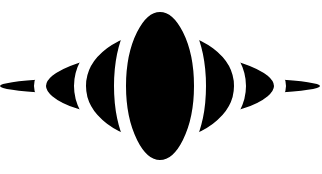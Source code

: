 <mxfile version="23.1.5" type="device">
  <diagram name="Page-1" id="LvSKNlYQBY2EjUd46pAL">
    <mxGraphModel dx="246" dy="87" grid="1" gridSize="10" guides="1" tooltips="1" connect="1" arrows="1" fold="1" page="1" pageScale="1" pageWidth="583" pageHeight="413" math="0" shadow="0">
      <root>
        <mxCell id="0" />
        <mxCell id="1" parent="0" />
        <mxCell id="zdV93urxiiseVByXNg-D-42" value="" style="ellipse;whiteSpace=wrap;html=1;fillColor=#000000;strokeColor=none;strokeWidth=6;" vertex="1" parent="1">
          <mxGeometry x="900" y="695" width="160" height="10" as="geometry" />
        </mxCell>
        <mxCell id="zdV93urxiiseVByXNg-D-32" value="" style="ellipse;whiteSpace=wrap;html=1;fillColor=#000000;strokeColor=#FFFFFF;strokeWidth=6;" vertex="1" parent="1">
          <mxGeometry x="920" y="680" width="120" height="40" as="geometry" />
        </mxCell>
        <mxCell id="zdV93urxiiseVByXNg-D-36" value="" style="ellipse;whiteSpace=wrap;html=1;fillColor=#000000;strokeColor=#FFFFFF;strokeWidth=6;" vertex="1" parent="1">
          <mxGeometry x="940" y="670" width="80" height="60" as="geometry" />
        </mxCell>
        <mxCell id="zdV93urxiiseVByXNg-D-37" value="" style="ellipse;whiteSpace=wrap;html=1;fillColor=#000000;strokeColor=#FFFFFF;strokeWidth=6;" vertex="1" parent="1">
          <mxGeometry x="960" y="660" width="40" height="80" as="geometry" />
        </mxCell>
      </root>
    </mxGraphModel>
  </diagram>
</mxfile>
